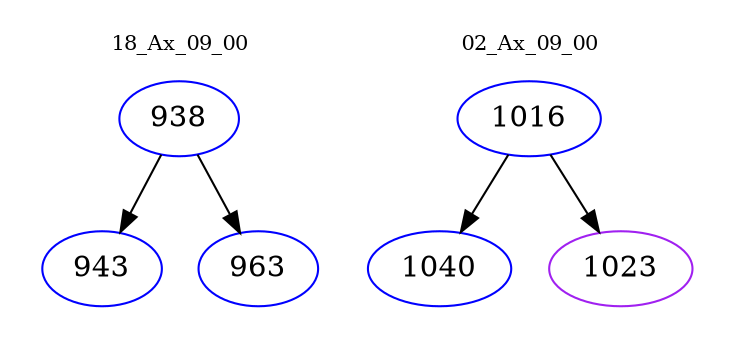 digraph{
subgraph cluster_0 {
color = white
label = "18_Ax_09_00";
fontsize=10;
T0_938 [label="938", color="blue"]
T0_938 -> T0_943 [color="black"]
T0_943 [label="943", color="blue"]
T0_938 -> T0_963 [color="black"]
T0_963 [label="963", color="blue"]
}
subgraph cluster_1 {
color = white
label = "02_Ax_09_00";
fontsize=10;
T1_1016 [label="1016", color="blue"]
T1_1016 -> T1_1040 [color="black"]
T1_1040 [label="1040", color="blue"]
T1_1016 -> T1_1023 [color="black"]
T1_1023 [label="1023", color="purple"]
}
}
